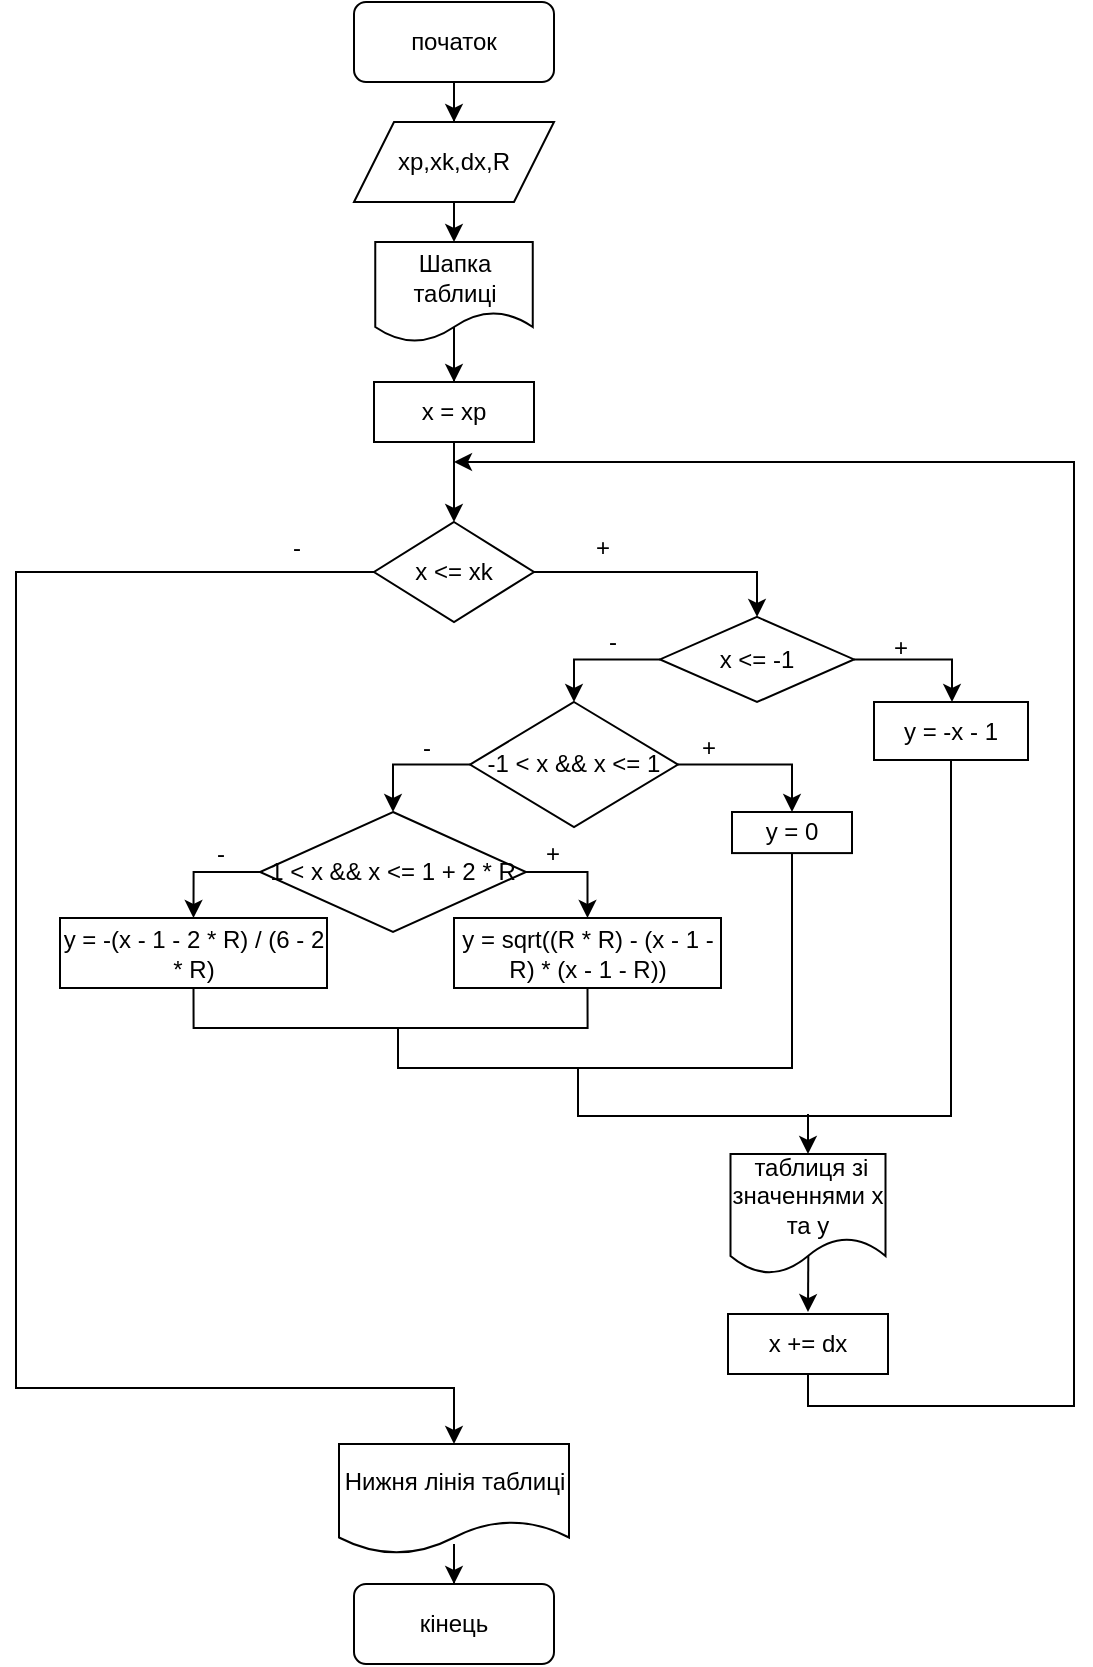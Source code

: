 <mxfile version="20.2.3" type="device" pages="2"><diagram id="USKMEGFbuw6zuDRyeCZT" name="Сторінка-1"><mxGraphModel dx="1221" dy="764" grid="0" gridSize="10" guides="1" tooltips="1" connect="1" arrows="1" fold="1" page="1" pageScale="1" pageWidth="827" pageHeight="1169" math="0" shadow="0"><root><mxCell id="0"/><mxCell id="1" parent="0"/><mxCell id="unf0loE30yGg_oFZlVK8-3" value="" style="edgeStyle=orthogonalEdgeStyle;rounded=0;orthogonalLoop=1;jettySize=auto;html=1;" parent="1" source="unf0loE30yGg_oFZlVK8-1" target="unf0loE30yGg_oFZlVK8-2" edge="1"><mxGeometry relative="1" as="geometry"/></mxCell><mxCell id="unf0loE30yGg_oFZlVK8-1" value="початок" style="rounded=1;whiteSpace=wrap;html=1;" parent="1" vertex="1"><mxGeometry x="220" y="40" width="100" height="40" as="geometry"/></mxCell><mxCell id="unf0loE30yGg_oFZlVK8-2" value="xp,xk,dx,R" style="shape=parallelogram;perimeter=parallelogramPerimeter;whiteSpace=wrap;html=1;fixedSize=1;" parent="1" vertex="1"><mxGeometry x="220" y="100" width="100" height="40" as="geometry"/></mxCell><mxCell id="unf0loE30yGg_oFZlVK8-7" value="" style="edgeStyle=orthogonalEdgeStyle;rounded=0;orthogonalLoop=1;jettySize=auto;html=1;exitX=0.5;exitY=0.851;exitDx=0;exitDy=0;exitPerimeter=0;" parent="1" source="iLAjboy3MwVXkwdJtkQI-1" target="unf0loE30yGg_oFZlVK8-6" edge="1"><mxGeometry relative="1" as="geometry"><mxPoint x="270" y="220" as="sourcePoint"/></mxGeometry></mxCell><mxCell id="unf0loE30yGg_oFZlVK8-9" value="" style="edgeStyle=orthogonalEdgeStyle;rounded=0;orthogonalLoop=1;jettySize=auto;html=1;" parent="1" source="unf0loE30yGg_oFZlVK8-6" target="unf0loE30yGg_oFZlVK8-8" edge="1"><mxGeometry relative="1" as="geometry"/></mxCell><mxCell id="unf0loE30yGg_oFZlVK8-6" value="x = xp" style="rounded=0;whiteSpace=wrap;html=1;" parent="1" vertex="1"><mxGeometry x="230" y="230" width="80" height="30" as="geometry"/></mxCell><mxCell id="unf0loE30yGg_oFZlVK8-11" value="" style="edgeStyle=orthogonalEdgeStyle;rounded=0;orthogonalLoop=1;jettySize=auto;html=1;exitX=1;exitY=0.5;exitDx=0;exitDy=0;entryX=0.5;entryY=0;entryDx=0;entryDy=0;" parent="1" source="unf0loE30yGg_oFZlVK8-8" target="unf0loE30yGg_oFZlVK8-12" edge="1"><mxGeometry relative="1" as="geometry"><mxPoint x="393" y="350" as="targetPoint"/></mxGeometry></mxCell><mxCell id="iLAjboy3MwVXkwdJtkQI-7" value="" style="edgeStyle=orthogonalEdgeStyle;rounded=0;orthogonalLoop=1;jettySize=auto;html=1;strokeColor=#000000;entryX=0.5;entryY=0;entryDx=0;entryDy=0;" parent="1" source="unf0loE30yGg_oFZlVK8-8" target="unf0loE30yGg_oFZlVK8-47" edge="1"><mxGeometry relative="1" as="geometry"><Array as="points"><mxPoint x="51" y="325"/><mxPoint x="51" y="733"/><mxPoint x="270" y="733"/></Array></mxGeometry></mxCell><mxCell id="unf0loE30yGg_oFZlVK8-8" value="x &amp;lt;= xk" style="rhombus;whiteSpace=wrap;html=1;" parent="1" vertex="1"><mxGeometry x="230" y="300" width="80" height="50" as="geometry"/></mxCell><mxCell id="unf0loE30yGg_oFZlVK8-33" value="" style="edgeStyle=orthogonalEdgeStyle;rounded=0;orthogonalLoop=1;jettySize=auto;html=1;entryX=0.5;entryY=0;entryDx=0;entryDy=0;exitX=0;exitY=0.5;exitDx=0;exitDy=0;" parent="1" source="unf0loE30yGg_oFZlVK8-12" target="unf0loE30yGg_oFZlVK8-19" edge="1"><mxGeometry relative="1" as="geometry"/></mxCell><mxCell id="unf0loE30yGg_oFZlVK8-12" value="x &amp;lt;= -1" style="rhombus;whiteSpace=wrap;html=1;" parent="1" vertex="1"><mxGeometry x="373" y="347.45" width="97" height="42.55" as="geometry"/></mxCell><mxCell id="3cuUq-pZWsVOOVL8O0Ih-16" value="" style="edgeStyle=orthogonalEdgeStyle;rounded=0;orthogonalLoop=1;jettySize=auto;html=1;endArrow=none;endFill=0;exitX=0.5;exitY=1;exitDx=0;exitDy=0;" edge="1" parent="1" source="unf0loE30yGg_oFZlVK8-13"><mxGeometry relative="1" as="geometry"><mxPoint x="332" y="573" as="targetPoint"/><Array as="points"><mxPoint x="519" y="597"/><mxPoint x="332" y="597"/></Array></mxGeometry></mxCell><mxCell id="unf0loE30yGg_oFZlVK8-13" value="y = -x - 1" style="whiteSpace=wrap;html=1;" parent="1" vertex="1"><mxGeometry x="480" y="390" width="77" height="29" as="geometry"/></mxCell><mxCell id="unf0loE30yGg_oFZlVK8-14" value="" style="edgeStyle=orthogonalEdgeStyle;rounded=0;orthogonalLoop=1;jettySize=auto;html=1;exitX=1;exitY=0.5;exitDx=0;exitDy=0;" parent="1" source="unf0loE30yGg_oFZlVK8-12" target="unf0loE30yGg_oFZlVK8-13" edge="1"><mxGeometry relative="1" as="geometry"><mxPoint x="424.25" y="527.45" as="sourcePoint"/><mxPoint x="503.059" y="587.45" as="targetPoint"/><Array as="points"><mxPoint x="519" y="369"/></Array></mxGeometry></mxCell><mxCell id="3cuUq-pZWsVOOVL8O0Ih-2" value="" style="edgeStyle=orthogonalEdgeStyle;rounded=0;orthogonalLoop=1;jettySize=auto;html=1;" edge="1" parent="1" source="unf0loE30yGg_oFZlVK8-19" target="unf0loE30yGg_oFZlVK8-22"><mxGeometry relative="1" as="geometry"><Array as="points"><mxPoint x="439" y="421"/></Array></mxGeometry></mxCell><mxCell id="3cuUq-pZWsVOOVL8O0Ih-6" value="" style="edgeStyle=orthogonalEdgeStyle;rounded=0;orthogonalLoop=1;jettySize=auto;html=1;entryX=0.5;entryY=0;entryDx=0;entryDy=0;exitX=0;exitY=0.5;exitDx=0;exitDy=0;" edge="1" parent="1" source="unf0loE30yGg_oFZlVK8-19" target="3cuUq-pZWsVOOVL8O0Ih-1"><mxGeometry relative="1" as="geometry"><mxPoint x="198" y="421.275" as="targetPoint"/></mxGeometry></mxCell><mxCell id="unf0loE30yGg_oFZlVK8-19" value="-1 &amp;lt; x &amp;amp;&amp;amp; x &amp;lt;= 1" style="rhombus;whiteSpace=wrap;html=1;" parent="1" vertex="1"><mxGeometry x="278" y="390" width="104" height="62.55" as="geometry"/></mxCell><mxCell id="3cuUq-pZWsVOOVL8O0Ih-14" value="" style="edgeStyle=orthogonalEdgeStyle;rounded=0;orthogonalLoop=1;jettySize=auto;html=1;exitX=0.5;exitY=1;exitDx=0;exitDy=0;endArrow=none;endFill=0;" edge="1" parent="1" source="unf0loE30yGg_oFZlVK8-22"><mxGeometry relative="1" as="geometry"><mxPoint x="242" y="553" as="targetPoint"/><Array as="points"><mxPoint x="439" y="573"/><mxPoint x="242" y="573"/></Array></mxGeometry></mxCell><mxCell id="unf0loE30yGg_oFZlVK8-22" value="y = 0" style="whiteSpace=wrap;html=1;" parent="1" vertex="1"><mxGeometry x="409" y="445" width="60" height="20.55" as="geometry"/></mxCell><mxCell id="iLAjboy3MwVXkwdJtkQI-4" value="" style="edgeStyle=orthogonalEdgeStyle;rounded=0;orthogonalLoop=1;jettySize=auto;html=1;strokeColor=#000000;entryX=0.5;entryY=0;entryDx=0;entryDy=0;" parent="1" target="unf0loE30yGg_oFZlVK8-41" edge="1"><mxGeometry relative="1" as="geometry"><mxPoint x="447.0" y="596" as="sourcePoint"/></mxGeometry></mxCell><mxCell id="unf0loE30yGg_oFZlVK8-28" value="+" style="text;html=1;align=center;verticalAlign=middle;resizable=0;points=[];autosize=1;strokeColor=none;fillColor=none;" parent="1" vertex="1"><mxGeometry x="384" y="400" width="25" height="26" as="geometry"/></mxCell><mxCell id="unf0loE30yGg_oFZlVK8-29" value="-" style="text;html=1;align=center;verticalAlign=middle;resizable=0;points=[];autosize=1;strokeColor=none;fillColor=none;" parent="1" vertex="1"><mxGeometry x="245" y="400.0" width="22" height="26" as="geometry"/></mxCell><mxCell id="unf0loE30yGg_oFZlVK8-30" value="+" style="text;html=1;align=center;verticalAlign=middle;resizable=0;points=[];autosize=1;strokeColor=none;fillColor=none;" parent="1" vertex="1"><mxGeometry x="480" y="350.0" width="25" height="26" as="geometry"/></mxCell><mxCell id="unf0loE30yGg_oFZlVK8-31" value="-" style="text;html=1;align=center;verticalAlign=middle;resizable=0;points=[];autosize=1;strokeColor=none;fillColor=none;" parent="1" vertex="1"><mxGeometry x="338" y="347.45" width="22" height="26" as="geometry"/></mxCell><mxCell id="unf0loE30yGg_oFZlVK8-38" value="+" style="text;html=1;align=center;verticalAlign=middle;resizable=0;points=[];autosize=1;strokeColor=none;fillColor=none;" parent="1" vertex="1"><mxGeometry x="331.5" y="300.0" width="25" height="26" as="geometry"/></mxCell><mxCell id="unf0loE30yGg_oFZlVK8-45" value="" style="edgeStyle=orthogonalEdgeStyle;rounded=0;orthogonalLoop=1;jettySize=auto;html=1;endArrow=classic;endFill=1;exitX=0.502;exitY=0.848;exitDx=0;exitDy=0;exitPerimeter=0;entryX=0.5;entryY=-0.032;entryDx=0;entryDy=0;entryPerimeter=0;" parent="1" source="unf0loE30yGg_oFZlVK8-41" target="unf0loE30yGg_oFZlVK8-43" edge="1"><mxGeometry relative="1" as="geometry"/></mxCell><mxCell id="unf0loE30yGg_oFZlVK8-41" value="&amp;nbsp;таблиця зі значеннями x та y" style="shape=document;whiteSpace=wrap;html=1;boundedLbl=1;" parent="1" vertex="1"><mxGeometry x="408.25" y="616" width="77.5" height="60" as="geometry"/></mxCell><mxCell id="unf0loE30yGg_oFZlVK8-42" value="-" style="text;html=1;align=center;verticalAlign=middle;resizable=0;points=[];autosize=1;strokeColor=none;fillColor=none;" parent="1" vertex="1"><mxGeometry x="180" y="300.0" width="22" height="26" as="geometry"/></mxCell><mxCell id="iLAjboy3MwVXkwdJtkQI-6" value="" style="edgeStyle=orthogonalEdgeStyle;rounded=0;orthogonalLoop=1;jettySize=auto;html=1;strokeColor=#000000;exitX=0.5;exitY=1;exitDx=0;exitDy=0;" parent="1" source="unf0loE30yGg_oFZlVK8-43" edge="1"><mxGeometry relative="1" as="geometry"><mxPoint x="270" y="270" as="targetPoint"/><Array as="points"><mxPoint x="447" y="742"/><mxPoint x="580" y="742"/><mxPoint x="580" y="270"/></Array></mxGeometry></mxCell><mxCell id="unf0loE30yGg_oFZlVK8-43" value="x += dx" style="rounded=0;whiteSpace=wrap;html=1;" parent="1" vertex="1"><mxGeometry x="407" y="696" width="80" height="30" as="geometry"/></mxCell><mxCell id="unf0loE30yGg_oFZlVK8-51" value="" style="edgeStyle=orthogonalEdgeStyle;rounded=0;orthogonalLoop=1;jettySize=auto;html=1;endArrow=classic;endFill=1;" parent="1" source="unf0loE30yGg_oFZlVK8-47" target="unf0loE30yGg_oFZlVK8-49" edge="1"><mxGeometry relative="1" as="geometry"/></mxCell><mxCell id="unf0loE30yGg_oFZlVK8-47" value="Нижня лінія таблиці" style="shape=document;whiteSpace=wrap;html=1;boundedLbl=1;rounded=0;" parent="1" vertex="1"><mxGeometry x="212.5" y="761" width="115" height="55" as="geometry"/></mxCell><mxCell id="unf0loE30yGg_oFZlVK8-49" value="кінець" style="rounded=1;whiteSpace=wrap;html=1;" parent="1" vertex="1"><mxGeometry x="220" y="831" width="100" height="40" as="geometry"/></mxCell><mxCell id="iLAjboy3MwVXkwdJtkQI-1" value="Шапка таблиці" style="shape=document;whiteSpace=wrap;html=1;boundedLbl=1;" parent="1" vertex="1"><mxGeometry x="230.63" y="160" width="78.75" height="50" as="geometry"/></mxCell><mxCell id="iLAjboy3MwVXkwdJtkQI-2" value="" style="endArrow=classic;html=1;rounded=0;strokeColor=#000000;exitX=0.5;exitY=1;exitDx=0;exitDy=0;entryX=0.5;entryY=0;entryDx=0;entryDy=0;" parent="1" source="unf0loE30yGg_oFZlVK8-2" target="iLAjboy3MwVXkwdJtkQI-1" edge="1"><mxGeometry width="50" height="50" relative="1" as="geometry"><mxPoint x="380" y="210" as="sourcePoint"/><mxPoint x="430" y="160" as="targetPoint"/></mxGeometry></mxCell><mxCell id="3cuUq-pZWsVOOVL8O0Ih-7" value="" style="edgeStyle=orthogonalEdgeStyle;rounded=0;orthogonalLoop=1;jettySize=auto;html=1;exitX=1;exitY=0.5;exitDx=0;exitDy=0;" edge="1" parent="1" source="3cuUq-pZWsVOOVL8O0Ih-1" target="3cuUq-pZWsVOOVL8O0Ih-3"><mxGeometry relative="1" as="geometry"/></mxCell><mxCell id="3cuUq-pZWsVOOVL8O0Ih-9" value="" style="edgeStyle=orthogonalEdgeStyle;rounded=0;orthogonalLoop=1;jettySize=auto;html=1;entryX=0.5;entryY=0;entryDx=0;entryDy=0;exitX=0;exitY=0.5;exitDx=0;exitDy=0;" edge="1" parent="1" source="3cuUq-pZWsVOOVL8O0Ih-1" target="3cuUq-pZWsVOOVL8O0Ih-4"><mxGeometry relative="1" as="geometry"><mxPoint x="93.01" y="475.0" as="targetPoint"/></mxGeometry></mxCell><mxCell id="3cuUq-pZWsVOOVL8O0Ih-1" value="1 &amp;lt; x &amp;amp;&amp;amp; x &amp;lt;= 1 + 2 * R" style="rhombus;whiteSpace=wrap;html=1;" vertex="1" parent="1"><mxGeometry x="173.01" y="445" width="132.99" height="60" as="geometry"/></mxCell><mxCell id="3cuUq-pZWsVOOVL8O0Ih-13" value="" style="edgeStyle=orthogonalEdgeStyle;rounded=0;orthogonalLoop=1;jettySize=auto;html=1;entryX=0.5;entryY=1;entryDx=0;entryDy=0;exitX=0.5;exitY=1;exitDx=0;exitDy=0;endArrow=none;endFill=0;" edge="1" parent="1" source="3cuUq-pZWsVOOVL8O0Ih-3" target="3cuUq-pZWsVOOVL8O0Ih-4"><mxGeometry relative="1" as="geometry"><mxPoint x="336.833" y="600.5" as="targetPoint"/></mxGeometry></mxCell><mxCell id="3cuUq-pZWsVOOVL8O0Ih-3" value="y = sqrt((R * R) - (x - 1 - R) * (x - 1 - R))" style="whiteSpace=wrap;html=1;" vertex="1" parent="1"><mxGeometry x="270" y="498" width="133.5" height="35" as="geometry"/></mxCell><mxCell id="3cuUq-pZWsVOOVL8O0Ih-4" value="y = -(x - 1 - 2 * R) / (6 - 2 * R)" style="whiteSpace=wrap;html=1;" vertex="1" parent="1"><mxGeometry x="73" y="498" width="133.5" height="35" as="geometry"/></mxCell><mxCell id="3cuUq-pZWsVOOVL8O0Ih-10" value="+" style="text;html=1;align=center;verticalAlign=middle;resizable=0;points=[];autosize=1;strokeColor=none;fillColor=none;" vertex="1" parent="1"><mxGeometry x="306.5" y="452.55" width="25" height="26" as="geometry"/></mxCell><mxCell id="3cuUq-pZWsVOOVL8O0Ih-11" value="-" style="text;html=1;align=center;verticalAlign=middle;resizable=0;points=[];autosize=1;strokeColor=none;fillColor=none;" vertex="1" parent="1"><mxGeometry x="142" y="452.55" width="22" height="26" as="geometry"/></mxCell></root></mxGraphModel></diagram><diagram id="qRo18fhWnnzUYCnuo38i" name="Сторінка-2"><mxGraphModel dx="1093" dy="683" grid="0" gridSize="10" guides="1" tooltips="1" connect="1" arrows="1" fold="1" page="1" pageScale="1" pageWidth="827" pageHeight="1169" math="0" shadow="0"><root><mxCell id="0"/><mxCell id="1" parent="0"/><mxCell id="peXWxdHHdBlkXG6g9M2a-1" value="" style="ellipse;html=1;shape=startState;fillColor=#000000;strokeColor=#000000;" parent="1" vertex="1"><mxGeometry x="100" y="40" width="30" height="30" as="geometry"/></mxCell><mxCell id="peXWxdHHdBlkXG6g9M2a-2" value="" style="edgeStyle=orthogonalEdgeStyle;html=1;verticalAlign=bottom;endArrow=classic;endSize=8;strokeColor=#000000;rounded=0;exitX=0.494;exitY=0.838;exitDx=0;exitDy=0;exitPerimeter=0;endFill=1;" parent="1" source="peXWxdHHdBlkXG6g9M2a-1" edge="1"><mxGeometry relative="1" as="geometry"><mxPoint x="115" y="90" as="targetPoint"/></mxGeometry></mxCell><mxCell id="aAN0y95Jl9GzBDbU4QD3-3" value="" style="edgeStyle=orthogonalEdgeStyle;rounded=0;orthogonalLoop=1;jettySize=auto;html=1;fontColor=#000000;" parent="1" source="NoGsh6VceDpT2VBtlNps-1" target="aAN0y95Jl9GzBDbU4QD3-2" edge="1"><mxGeometry relative="1" as="geometry"/></mxCell><mxCell id="NoGsh6VceDpT2VBtlNps-1" value="&lt;font color=&quot;#3333ff&quot;&gt;ввід&amp;nbsp;&lt;/font&gt;xp,xk,dx,R" style="rounded=1;whiteSpace=wrap;html=1;shadow=0;glass=0;sketch=0;fontColor=#000000;strokeColor=#000000;" parent="1" vertex="1"><mxGeometry x="71" y="90" width="88" height="24" as="geometry"/></mxCell><mxCell id="Tz4sYW67tiA4BoF3feTX-1" value="" style="edgeStyle=orthogonalEdgeStyle;rounded=0;orthogonalLoop=1;jettySize=auto;html=1;fontColor=#000000;endArrow=classic;endFill=1;" parent="1" source="aAN0y95Jl9GzBDbU4QD3-2" target="aAN0y95Jl9GzBDbU4QD3-4" edge="1"><mxGeometry relative="1" as="geometry"/></mxCell><mxCell id="aAN0y95Jl9GzBDbU4QD3-2" value="&lt;font color=&quot;#3333ff&quot;&gt;ввід &lt;/font&gt;шапка таблиці" style="rounded=1;whiteSpace=wrap;html=1;shadow=0;glass=0;sketch=0;fontColor=#000000;strokeColor=#000000;" parent="1" vertex="1"><mxGeometry x="75" y="130" width="80" height="30" as="geometry"/></mxCell><mxCell id="Tz4sYW67tiA4BoF3feTX-5" value="" style="edgeStyle=orthogonalEdgeStyle;rounded=0;orthogonalLoop=1;jettySize=auto;html=1;fontColor=#000000;endArrow=classic;endFill=1;" parent="1" source="aAN0y95Jl9GzBDbU4QD3-4" target="Tz4sYW67tiA4BoF3feTX-4" edge="1"><mxGeometry relative="1" as="geometry"/></mxCell><mxCell id="aAN0y95Jl9GzBDbU4QD3-4" value="x = xp" style="rounded=1;whiteSpace=wrap;html=1;shadow=0;glass=0;sketch=0;fontColor=#000000;strokeColor=#000000;" parent="1" vertex="1"><mxGeometry x="75" y="180" width="80" height="30" as="geometry"/></mxCell><mxCell id="Tz4sYW67tiA4BoF3feTX-7" value="" style="edgeStyle=orthogonalEdgeStyle;rounded=0;orthogonalLoop=1;jettySize=auto;html=1;fontColor=#000000;endArrow=classic;endFill=1;" parent="1" source="Tz4sYW67tiA4BoF3feTX-4" target="Tz4sYW67tiA4BoF3feTX-6" edge="1"><mxGeometry relative="1" as="geometry"/></mxCell><mxCell id="Tz4sYW67tiA4BoF3feTX-4" value="" style="rhombus;whiteSpace=wrap;html=1;strokeWidth=2;fontStyle=0;fontSize=12;" parent="1" vertex="1"><mxGeometry x="101.25" y="230.0" width="27.5" height="30" as="geometry"/></mxCell><mxCell id="DG5Cdgi4UTvEwkW2erEg-1" value="" style="edgeStyle=orthogonalEdgeStyle;rounded=0;orthogonalLoop=1;jettySize=auto;html=1;fontColor=#000000;endArrow=classic;endFill=1;entryX=0;entryY=0.5;entryDx=0;entryDy=0;" parent="1" source="Tz4sYW67tiA4BoF3feTX-6" target="cLp4QH20pgFYwsX0-L0c-2" edge="1"><mxGeometry relative="1" as="geometry"><mxPoint x="200" y="295" as="targetPoint"/></mxGeometry></mxCell><mxCell id="-1ccM-NfRifukTkmLwBg-4" value="" style="edgeStyle=orthogonalEdgeStyle;rounded=0;orthogonalLoop=1;jettySize=auto;html=1;fontColor=#3333FF;endArrow=classic;endFill=1;" parent="1" source="Tz4sYW67tiA4BoF3feTX-6" target="-1ccM-NfRifukTkmLwBg-3" edge="1"><mxGeometry relative="1" as="geometry"/></mxCell><mxCell id="Tz4sYW67tiA4BoF3feTX-6" value="" style="rhombus;whiteSpace=wrap;html=1;strokeWidth=2;fontStyle=0;fontSize=12;" parent="1" vertex="1"><mxGeometry x="101.25" y="280.0" width="27.5" height="30" as="geometry"/></mxCell><mxCell id="cLp4QH20pgFYwsX0-L0c-1" value="&lt;span style=&quot;&quot;&gt;[x &amp;lt;= xk]&lt;/span&gt;" style="text;html=1;align=center;verticalAlign=middle;resizable=0;points=[];autosize=1;strokeColor=none;fillColor=none;fontColor=#000000;" parent="1" vertex="1"><mxGeometry x="120" y="270" width="70" height="30" as="geometry"/></mxCell><mxCell id="V_iPz0KuMDwOMGsrpJpH-1" value="" style="edgeStyle=orthogonalEdgeStyle;rounded=0;orthogonalLoop=1;jettySize=auto;html=1;fontColor=#000000;endArrow=classic;endFill=1;" parent="1" source="cLp4QH20pgFYwsX0-L0c-2" target="cLp4QH20pgFYwsX0-L0c-4" edge="1"><mxGeometry relative="1" as="geometry"/></mxCell><mxCell id="fF0IzdBdEuYXO78bXHMo-2" value="" style="edgeStyle=orthogonalEdgeStyle;rounded=0;orthogonalLoop=1;jettySize=auto;html=1;fontColor=#000000;endArrow=classic;endFill=1;" parent="1" source="cLp4QH20pgFYwsX0-L0c-2" target="fF0IzdBdEuYXO78bXHMo-1" edge="1"><mxGeometry relative="1" as="geometry"><Array as="points"><mxPoint x="249" y="355"/></Array></mxGeometry></mxCell><mxCell id="cLp4QH20pgFYwsX0-L0c-2" value="" style="rhombus;whiteSpace=wrap;html=1;strokeWidth=2;fontStyle=0;fontSize=12;" parent="1" vertex="1"><mxGeometry x="235" y="280.0" width="27.5" height="30" as="geometry"/></mxCell><mxCell id="4WAGOhYZMsfJISEClu1K-7" value="" style="edgeStyle=orthogonalEdgeStyle;rounded=0;orthogonalLoop=1;jettySize=auto;html=1;fontColor=#000000;endArrow=classic;endFill=1;entryX=0.5;entryY=0;entryDx=0;entryDy=0;" parent="1" source="cLp4QH20pgFYwsX0-L0c-4" target="4WAGOhYZMsfJISEClu1K-4" edge="1"><mxGeometry relative="1" as="geometry"><mxPoint x="655" y="290" as="targetPoint"/></mxGeometry></mxCell><mxCell id="cLp4QH20pgFYwsX0-L0c-4" value="y = -x - 1" style="rounded=1;whiteSpace=wrap;html=1;shadow=0;glass=0;sketch=0;fontColor=#000000;strokeColor=#000000;" parent="1" vertex="1"><mxGeometry x="404" y="282.5" width="72" height="25" as="geometry"/></mxCell><mxCell id="fF0IzdBdEuYXO78bXHMo-4" value="" style="edgeStyle=orthogonalEdgeStyle;rounded=0;orthogonalLoop=1;jettySize=auto;html=1;fontColor=#000000;endArrow=classic;endFill=1;entryX=0;entryY=0.5;entryDx=0;entryDy=0;" parent="1" source="fF0IzdBdEuYXO78bXHMo-1" target="fF0IzdBdEuYXO78bXHMo-5" edge="1"><mxGeometry relative="1" as="geometry"><mxPoint x="371.25" y="355" as="targetPoint"/></mxGeometry></mxCell><mxCell id="qeXFr1J7nQ350Oc8lrgk-2" value="" style="edgeStyle=orthogonalEdgeStyle;rounded=0;orthogonalLoop=1;jettySize=auto;html=1;endArrow=classic;endFill=1;" edge="1" parent="1" source="fF0IzdBdEuYXO78bXHMo-1" target="qeXFr1J7nQ350Oc8lrgk-1"><mxGeometry relative="1" as="geometry"/></mxCell><mxCell id="fF0IzdBdEuYXO78bXHMo-1" value="" style="rhombus;whiteSpace=wrap;html=1;strokeWidth=2;fontStyle=0;fontSize=12;" parent="1" vertex="1"><mxGeometry x="235" y="342.0" width="27.5" height="30" as="geometry"/></mxCell><mxCell id="4WAGOhYZMsfJISEClu1K-8" value="" style="edgeStyle=orthogonalEdgeStyle;rounded=0;orthogonalLoop=1;jettySize=auto;html=1;fontColor=#000000;endArrow=classic;endFill=1;" parent="1" source="fF0IzdBdEuYXO78bXHMo-5" target="4WAGOhYZMsfJISEClu1K-4" edge="1"><mxGeometry relative="1" as="geometry"/></mxCell><mxCell id="fF0IzdBdEuYXO78bXHMo-5" value="y = 0" style="rounded=1;whiteSpace=wrap;html=1;shadow=0;glass=0;sketch=0;fontColor=#000000;strokeColor=#000000;" parent="1" vertex="1"><mxGeometry x="404" y="345" width="73" height="24" as="geometry"/></mxCell><mxCell id="qeXFr1J7nQ350Oc8lrgk-8" value="" style="edgeStyle=orthogonalEdgeStyle;rounded=0;orthogonalLoop=1;jettySize=auto;html=1;endArrow=classic;endFill=1;" edge="1" parent="1" source="4WAGOhYZMsfJISEClu1K-4" target="qeXFr1J7nQ350Oc8lrgk-7"><mxGeometry relative="1" as="geometry"/></mxCell><mxCell id="4WAGOhYZMsfJISEClu1K-4" value="" style="rhombus;whiteSpace=wrap;html=1;strokeWidth=2;fontStyle=0;fontSize=12;" parent="1" vertex="1"><mxGeometry x="570" y="342.0" width="27.5" height="30" as="geometry"/></mxCell><mxCell id="4WAGOhYZMsfJISEClu1K-9" value="" style="rhombus;whiteSpace=wrap;html=1;strokeWidth=2;fontStyle=0;fontSize=12;" parent="1" vertex="1"><mxGeometry x="235.01" y="490.0" width="27.5" height="30" as="geometry"/></mxCell><mxCell id="Ohep2X5-u8MkcoffRu7n-3" value="" style="edgeStyle=orthogonalEdgeStyle;rounded=0;orthogonalLoop=1;jettySize=auto;html=1;fontColor=#3333FF;endArrow=classic;endFill=1;" parent="1" target="Ohep2X5-u8MkcoffRu7n-2" edge="1"><mxGeometry relative="1" as="geometry"><mxPoint x="248.79" y="520" as="sourcePoint"/></mxGeometry></mxCell><mxCell id="Ohep2X5-u8MkcoffRu7n-5" value="" style="edgeStyle=orthogonalEdgeStyle;rounded=0;orthogonalLoop=1;jettySize=auto;html=1;fontColor=#3333FF;endArrow=classic;endFill=1;" parent="1" source="Ohep2X5-u8MkcoffRu7n-2" target="Ohep2X5-u8MkcoffRu7n-4" edge="1"><mxGeometry relative="1" as="geometry"/></mxCell><mxCell id="Ohep2X5-u8MkcoffRu7n-2" value="&lt;font color=&quot;#3333ff&quot;&gt;вивід &lt;/font&gt;значеннь x та y в таблиці" style="rounded=1;whiteSpace=wrap;html=1;shadow=0;glass=0;sketch=0;fontColor=#000000;strokeColor=#000000;" parent="1" vertex="1"><mxGeometry x="200.31" y="544" width="96.88" height="35" as="geometry"/></mxCell><mxCell id="-1ccM-NfRifukTkmLwBg-2" value="" style="edgeStyle=orthogonalEdgeStyle;rounded=0;orthogonalLoop=1;jettySize=auto;html=1;fontColor=#3333FF;endArrow=classic;endFill=1;entryX=1;entryY=0.5;entryDx=0;entryDy=0;exitX=0.5;exitY=1;exitDx=0;exitDy=0;" parent="1" source="Ohep2X5-u8MkcoffRu7n-4" target="Tz4sYW67tiA4BoF3feTX-4" edge="1"><mxGeometry relative="1" as="geometry"><mxPoint x="323.818" y="700" as="targetPoint"/><Array as="points"><mxPoint x="249" y="631"/><mxPoint x="605" y="631"/><mxPoint x="605" y="245"/></Array></mxGeometry></mxCell><mxCell id="Ohep2X5-u8MkcoffRu7n-4" value="x += dx" style="rounded=1;whiteSpace=wrap;html=1;shadow=0;glass=0;sketch=0;fontColor=#000000;strokeColor=#000000;" parent="1" vertex="1"><mxGeometry x="208.13" y="603" width="81.25" height="20" as="geometry"/></mxCell><mxCell id="-1ccM-NfRifukTkmLwBg-6" value="" style="edgeStyle=orthogonalEdgeStyle;rounded=0;orthogonalLoop=1;jettySize=auto;html=1;fontColor=#000000;endArrow=classic;endFill=1;" parent="1" source="-1ccM-NfRifukTkmLwBg-3" target="-1ccM-NfRifukTkmLwBg-5" edge="1"><mxGeometry relative="1" as="geometry"/></mxCell><mxCell id="-1ccM-NfRifukTkmLwBg-3" value="&lt;font color=&quot;#3333ff&quot;&gt;ввід &lt;/font&gt;нижня лінія таблиці" style="rounded=1;whiteSpace=wrap;html=1;shadow=0;glass=0;sketch=0;fontColor=#000000;strokeColor=#000000;" parent="1" vertex="1"><mxGeometry x="75" y="330" width="80" height="30" as="geometry"/></mxCell><mxCell id="-1ccM-NfRifukTkmLwBg-5" value="" style="ellipse;html=1;shape=endState;fillColor=#000000;strokeColor=#000000;fontColor=#000000;" parent="1" vertex="1"><mxGeometry x="100" y="390" width="30" height="30" as="geometry"/></mxCell><mxCell id="CPQuZSWab4dj4F4BeTFL-1" value="&lt;span style=&quot;&quot;&gt;[x &amp;lt;= -1]&lt;/span&gt;" style="text;html=1;align=center;verticalAlign=middle;resizable=0;points=[];autosize=1;strokeColor=none;fillColor=none;" vertex="1" parent="1"><mxGeometry x="265" y="272" width="62" height="26" as="geometry"/></mxCell><mxCell id="Wrhx7dA1PGwsH-6vgVAp-1" value="&lt;span style=&quot;&quot;&gt;[-1 &amp;lt; x &amp;amp;&amp;amp; x &amp;lt;= 1]&lt;/span&gt;" style="text;html=1;align=center;verticalAlign=middle;resizable=0;points=[];autosize=1;strokeColor=none;fillColor=none;" vertex="1" parent="1"><mxGeometry x="255" y="334" width="111" height="26" as="geometry"/></mxCell><mxCell id="qeXFr1J7nQ350Oc8lrgk-4" value="" style="edgeStyle=orthogonalEdgeStyle;rounded=0;orthogonalLoop=1;jettySize=auto;html=1;endArrow=classic;endFill=1;" edge="1" parent="1" source="qeXFr1J7nQ350Oc8lrgk-1" target="qeXFr1J7nQ350Oc8lrgk-3"><mxGeometry relative="1" as="geometry"/></mxCell><mxCell id="qeXFr1J7nQ350Oc8lrgk-10" value="" style="edgeStyle=orthogonalEdgeStyle;rounded=0;orthogonalLoop=1;jettySize=auto;html=1;endArrow=classic;endFill=1;" edge="1" parent="1" source="qeXFr1J7nQ350Oc8lrgk-1"><mxGeometry relative="1" as="geometry"><mxPoint x="249" y="443" as="targetPoint"/></mxGeometry></mxCell><mxCell id="qeXFr1J7nQ350Oc8lrgk-1" value="" style="rhombus;whiteSpace=wrap;html=1;strokeWidth=2;fontStyle=0;fontSize=12;" vertex="1" parent="1"><mxGeometry x="235" y="393.0" width="27.5" height="30" as="geometry"/></mxCell><mxCell id="qeXFr1J7nQ350Oc8lrgk-9" value="" style="edgeStyle=orthogonalEdgeStyle;rounded=0;orthogonalLoop=1;jettySize=auto;html=1;endArrow=classic;endFill=1;" edge="1" parent="1" source="qeXFr1J7nQ350Oc8lrgk-3" target="qeXFr1J7nQ350Oc8lrgk-7"><mxGeometry relative="1" as="geometry"/></mxCell><mxCell id="qeXFr1J7nQ350Oc8lrgk-3" value="y = sqrt((R * R) - (x - 1 - R) * (x - 1 - R))" style="rounded=1;whiteSpace=wrap;html=1;shadow=0;glass=0;sketch=0;fontColor=#000000;strokeColor=#000000;" vertex="1" parent="1"><mxGeometry x="404" y="393" width="142" height="29" as="geometry"/></mxCell><mxCell id="qeXFr1J7nQ350Oc8lrgk-5" value="[1 &amp;lt; x &amp;amp;&amp;amp; x &amp;lt;= 1 + 2 * R]" style="text;html=1;align=center;verticalAlign=middle;resizable=0;points=[];autosize=1;strokeColor=none;fillColor=none;" vertex="1" parent="1"><mxGeometry x="249" y="386" width="147" height="26" as="geometry"/></mxCell><mxCell id="qeXFr1J7nQ350Oc8lrgk-14" value="" style="edgeStyle=orthogonalEdgeStyle;rounded=0;orthogonalLoop=1;jettySize=auto;html=1;endArrow=classic;endFill=1;entryX=1;entryY=0.5;entryDx=0;entryDy=0;" edge="1" parent="1" source="qeXFr1J7nQ350Oc8lrgk-7" target="4WAGOhYZMsfJISEClu1K-9"><mxGeometry relative="1" as="geometry"><mxPoint x="583.75" y="503.0" as="targetPoint"/><Array as="points"><mxPoint x="584" y="505"/></Array></mxGeometry></mxCell><mxCell id="qeXFr1J7nQ350Oc8lrgk-7" value="" style="rhombus;whiteSpace=wrap;html=1;strokeWidth=2;fontStyle=0;fontSize=12;" vertex="1" parent="1"><mxGeometry x="570" y="393.0" width="27.5" height="30" as="geometry"/></mxCell><mxCell id="qeXFr1J7nQ350Oc8lrgk-12" value="" style="edgeStyle=orthogonalEdgeStyle;rounded=0;orthogonalLoop=1;jettySize=auto;html=1;endArrow=classic;endFill=1;entryX=0.5;entryY=0;entryDx=0;entryDy=0;" edge="1" parent="1" source="qeXFr1J7nQ350Oc8lrgk-11" target="4WAGOhYZMsfJISEClu1K-9"><mxGeometry relative="1" as="geometry"/></mxCell><mxCell id="qeXFr1J7nQ350Oc8lrgk-11" value="y = -(x - 1 - 2 * R) / (6 - 2 * R)" style="rounded=1;whiteSpace=wrap;html=1;shadow=0;glass=0;sketch=0;fontColor=#000000;strokeColor=#000000;" vertex="1" parent="1"><mxGeometry x="187.88" y="444" width="121.75" height="27" as="geometry"/></mxCell></root></mxGraphModel></diagram></mxfile>